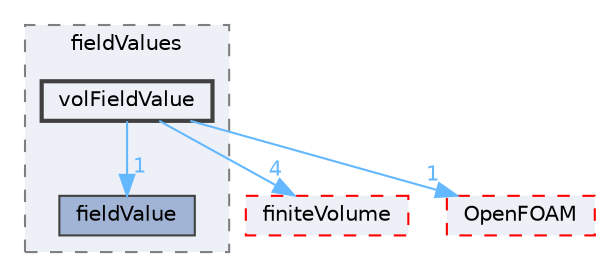 digraph "src/functionObjects/field/fieldValues/volFieldValue"
{
 // LATEX_PDF_SIZE
  bgcolor="transparent";
  edge [fontname=Helvetica,fontsize=10,labelfontname=Helvetica,labelfontsize=10];
  node [fontname=Helvetica,fontsize=10,shape=box,height=0.2,width=0.4];
  compound=true
  subgraph clusterdir_e7bdba62d866621d8e2ff8ee2457cfce {
    graph [ bgcolor="#edf0f7", pencolor="grey50", label="fieldValues", fontname=Helvetica,fontsize=10 style="filled,dashed", URL="dir_e7bdba62d866621d8e2ff8ee2457cfce.html",tooltip=""]
  dir_0bb64bf1d9a0fe4fdd1408a8a51458da [label="fieldValue", fillcolor="#a2b4d6", color="grey25", style="filled", URL="dir_0bb64bf1d9a0fe4fdd1408a8a51458da.html",tooltip=""];
  dir_06e3f41de7a4e687fd63f5a81f53386a [label="volFieldValue", fillcolor="#edf0f7", color="grey25", style="filled,bold", URL="dir_06e3f41de7a4e687fd63f5a81f53386a.html",tooltip=""];
  }
  dir_9bd15774b555cf7259a6fa18f99fe99b [label="finiteVolume", fillcolor="#edf0f7", color="red", style="filled,dashed", URL="dir_9bd15774b555cf7259a6fa18f99fe99b.html",tooltip=""];
  dir_c5473ff19b20e6ec4dfe5c310b3778a8 [label="OpenFOAM", fillcolor="#edf0f7", color="red", style="filled,dashed", URL="dir_c5473ff19b20e6ec4dfe5c310b3778a8.html",tooltip=""];
  dir_06e3f41de7a4e687fd63f5a81f53386a->dir_0bb64bf1d9a0fe4fdd1408a8a51458da [headlabel="1", labeldistance=1.5 headhref="dir_004297_001346.html" href="dir_004297_001346.html" color="steelblue1" fontcolor="steelblue1"];
  dir_06e3f41de7a4e687fd63f5a81f53386a->dir_9bd15774b555cf7259a6fa18f99fe99b [headlabel="4", labeldistance=1.5 headhref="dir_004297_001387.html" href="dir_004297_001387.html" color="steelblue1" fontcolor="steelblue1"];
  dir_06e3f41de7a4e687fd63f5a81f53386a->dir_c5473ff19b20e6ec4dfe5c310b3778a8 [headlabel="1", labeldistance=1.5 headhref="dir_004297_002695.html" href="dir_004297_002695.html" color="steelblue1" fontcolor="steelblue1"];
}

